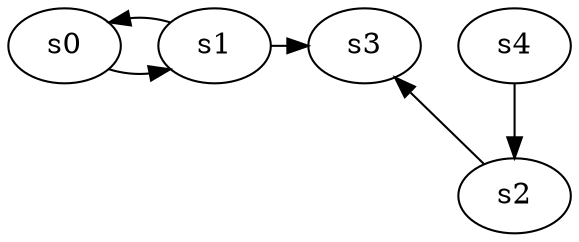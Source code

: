 digraph game_0641_complex_5 {
    s0 [name="s0", player=1];
    s1 [name="s1", player=0];
    s2 [name="s2", player=1, target=1];
    s3 [name="s3", player=1, target=1];
    s4 [name="s4", player=0, target=1];

    s0 -> s1 [constraint="time % 3 == 0 && time % 5 == 2"];
    s1 -> s0 [constraint="time % 2 == 1 || time % 3 == 2"];
    s1 -> s3 [constraint="!(time % 6 == 3)"];
    s2 -> s3 [constraint="!(time % 2 == 0)"];
    s4 -> s2;
}
